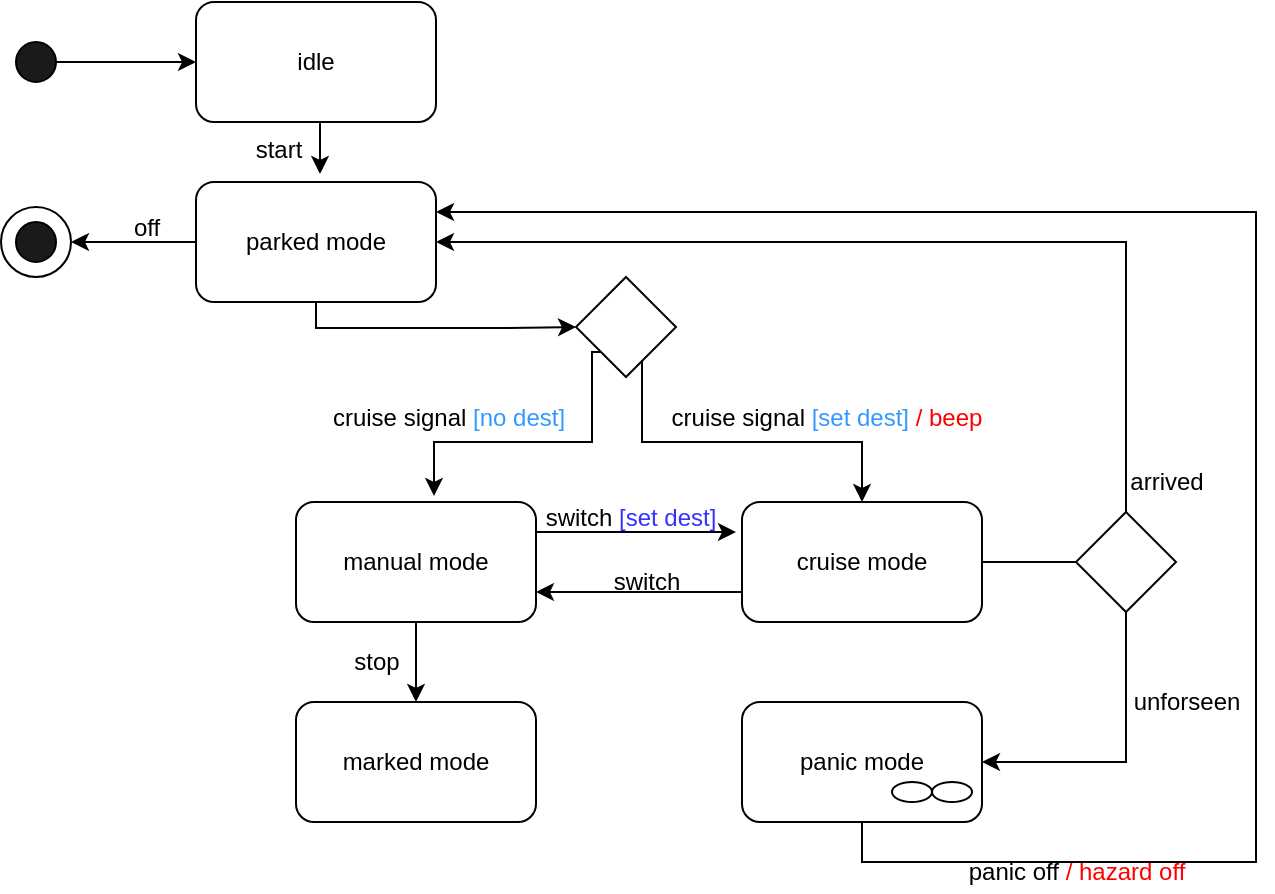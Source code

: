 <mxfile version="12.7.4" type="github">
  <diagram id="rJQalkXsSM0zu1o9MNRR" name="Page-1">
    <mxGraphModel dx="1038" dy="580" grid="1" gridSize="10" guides="1" tooltips="1" connect="1" arrows="1" fold="1" page="1" pageScale="1" pageWidth="850" pageHeight="1100" math="0" shadow="0">
      <root>
        <mxCell id="0" />
        <mxCell id="1" parent="0" />
        <mxCell id="UdCQcEMCRQz7HERftlRl-1" style="edgeStyle=orthogonalEdgeStyle;rounded=0;orthogonalLoop=1;jettySize=auto;html=1;exitX=1;exitY=0.5;exitDx=0;exitDy=0;entryX=0;entryY=0.5;entryDx=0;entryDy=0;" edge="1" parent="1" source="UdCQcEMCRQz7HERftlRl-2" target="UdCQcEMCRQz7HERftlRl-4">
          <mxGeometry relative="1" as="geometry" />
        </mxCell>
        <mxCell id="UdCQcEMCRQz7HERftlRl-2" value="" style="ellipse;whiteSpace=wrap;html=1;aspect=fixed;fillColor=#1A1A1A;" vertex="1" parent="1">
          <mxGeometry x="80" y="170" width="20" height="20" as="geometry" />
        </mxCell>
        <mxCell id="UdCQcEMCRQz7HERftlRl-3" style="edgeStyle=orthogonalEdgeStyle;rounded=0;orthogonalLoop=1;jettySize=auto;html=1;exitX=0.5;exitY=1;exitDx=0;exitDy=0;entryX=1.025;entryY=1.1;entryDx=0;entryDy=0;entryPerimeter=0;" edge="1" parent="1" source="UdCQcEMCRQz7HERftlRl-4" target="UdCQcEMCRQz7HERftlRl-26">
          <mxGeometry relative="1" as="geometry" />
        </mxCell>
        <mxCell id="UdCQcEMCRQz7HERftlRl-4" value="idle" style="rounded=1;whiteSpace=wrap;html=1;" vertex="1" parent="1">
          <mxGeometry x="170" y="150" width="120" height="60" as="geometry" />
        </mxCell>
        <mxCell id="UdCQcEMCRQz7HERftlRl-5" style="edgeStyle=orthogonalEdgeStyle;rounded=0;orthogonalLoop=1;jettySize=auto;html=1;exitX=0;exitY=0.5;exitDx=0;exitDy=0;" edge="1" parent="1" source="UdCQcEMCRQz7HERftlRl-7" target="UdCQcEMCRQz7HERftlRl-23">
          <mxGeometry relative="1" as="geometry" />
        </mxCell>
        <mxCell id="UdCQcEMCRQz7HERftlRl-6" style="edgeStyle=orthogonalEdgeStyle;rounded=0;orthogonalLoop=1;jettySize=auto;html=1;exitX=0.5;exitY=1;exitDx=0;exitDy=0;entryX=0;entryY=0.5;entryDx=0;entryDy=0;endArrow=classic;endFill=1;strokeColor=#000000;" edge="1" parent="1" source="UdCQcEMCRQz7HERftlRl-7" target="UdCQcEMCRQz7HERftlRl-19">
          <mxGeometry relative="1" as="geometry">
            <Array as="points">
              <mxPoint x="230" y="313" />
              <mxPoint x="325" y="313" />
            </Array>
          </mxGeometry>
        </mxCell>
        <mxCell id="UdCQcEMCRQz7HERftlRl-7" value="parked mode" style="rounded=1;whiteSpace=wrap;html=1;" vertex="1" parent="1">
          <mxGeometry x="170" y="240" width="120" height="60" as="geometry" />
        </mxCell>
        <mxCell id="UdCQcEMCRQz7HERftlRl-8" style="edgeStyle=orthogonalEdgeStyle;rounded=0;orthogonalLoop=1;jettySize=auto;html=1;exitX=0.5;exitY=1;exitDx=0;exitDy=0;entryX=0.5;entryY=0;entryDx=0;entryDy=0;" edge="1" parent="1" source="UdCQcEMCRQz7HERftlRl-10" target="UdCQcEMCRQz7HERftlRl-11">
          <mxGeometry relative="1" as="geometry" />
        </mxCell>
        <mxCell id="UdCQcEMCRQz7HERftlRl-9" style="edgeStyle=orthogonalEdgeStyle;rounded=0;orthogonalLoop=1;jettySize=auto;html=1;exitX=1;exitY=0.25;exitDx=0;exitDy=0;" edge="1" parent="1" source="UdCQcEMCRQz7HERftlRl-10">
          <mxGeometry relative="1" as="geometry">
            <mxPoint x="440" y="415" as="targetPoint" />
          </mxGeometry>
        </mxCell>
        <mxCell id="UdCQcEMCRQz7HERftlRl-10" value="manual mode" style="rounded=1;whiteSpace=wrap;html=1;" vertex="1" parent="1">
          <mxGeometry x="220" y="400" width="120" height="60" as="geometry" />
        </mxCell>
        <mxCell id="UdCQcEMCRQz7HERftlRl-11" value="marked mode" style="rounded=1;whiteSpace=wrap;html=1;" vertex="1" parent="1">
          <mxGeometry x="220" y="500" width="120" height="60" as="geometry" />
        </mxCell>
        <mxCell id="UdCQcEMCRQz7HERftlRl-12" style="edgeStyle=orthogonalEdgeStyle;rounded=0;orthogonalLoop=1;jettySize=auto;html=1;exitX=0;exitY=0.75;exitDx=0;exitDy=0;entryX=1;entryY=0.75;entryDx=0;entryDy=0;" edge="1" parent="1" source="UdCQcEMCRQz7HERftlRl-14" target="UdCQcEMCRQz7HERftlRl-10">
          <mxGeometry relative="1" as="geometry" />
        </mxCell>
        <mxCell id="UdCQcEMCRQz7HERftlRl-13" style="edgeStyle=orthogonalEdgeStyle;rounded=0;orthogonalLoop=1;jettySize=auto;html=1;exitX=1;exitY=0.5;exitDx=0;exitDy=0;entryX=0;entryY=0.5;entryDx=0;entryDy=0;strokeColor=#000000;endArrow=none;endFill=0;" edge="1" parent="1" source="UdCQcEMCRQz7HERftlRl-14" target="UdCQcEMCRQz7HERftlRl-22">
          <mxGeometry relative="1" as="geometry" />
        </mxCell>
        <mxCell id="UdCQcEMCRQz7HERftlRl-14" value="cruise mode" style="rounded=1;whiteSpace=wrap;html=1;" vertex="1" parent="1">
          <mxGeometry x="443" y="400" width="120" height="60" as="geometry" />
        </mxCell>
        <mxCell id="UdCQcEMCRQz7HERftlRl-15" style="edgeStyle=orthogonalEdgeStyle;rounded=0;orthogonalLoop=1;jettySize=auto;html=1;exitX=0.5;exitY=1;exitDx=0;exitDy=0;entryX=1;entryY=0.25;entryDx=0;entryDy=0;endArrow=classic;endFill=1;strokeColor=#000000;" edge="1" parent="1" source="UdCQcEMCRQz7HERftlRl-16" target="UdCQcEMCRQz7HERftlRl-7">
          <mxGeometry relative="1" as="geometry">
            <Array as="points">
              <mxPoint x="503" y="580" />
              <mxPoint x="700" y="580" />
              <mxPoint x="700" y="255" />
            </Array>
          </mxGeometry>
        </mxCell>
        <mxCell id="UdCQcEMCRQz7HERftlRl-16" value="panic mode" style="rounded=1;whiteSpace=wrap;html=1;" vertex="1" parent="1">
          <mxGeometry x="443" y="500" width="120" height="60" as="geometry" />
        </mxCell>
        <mxCell id="UdCQcEMCRQz7HERftlRl-17" style="edgeStyle=orthogonalEdgeStyle;rounded=0;orthogonalLoop=1;jettySize=auto;html=1;exitX=0;exitY=1;exitDx=0;exitDy=0;entryX=0.575;entryY=-0.05;entryDx=0;entryDy=0;entryPerimeter=0;" edge="1" parent="1" source="UdCQcEMCRQz7HERftlRl-19" target="UdCQcEMCRQz7HERftlRl-10">
          <mxGeometry relative="1" as="geometry">
            <Array as="points">
              <mxPoint x="368" y="325" />
              <mxPoint x="368" y="370" />
              <mxPoint x="289" y="370" />
            </Array>
          </mxGeometry>
        </mxCell>
        <mxCell id="UdCQcEMCRQz7HERftlRl-18" style="edgeStyle=orthogonalEdgeStyle;rounded=0;orthogonalLoop=1;jettySize=auto;html=1;exitX=1;exitY=1;exitDx=0;exitDy=0;entryX=0.5;entryY=0;entryDx=0;entryDy=0;" edge="1" parent="1" source="UdCQcEMCRQz7HERftlRl-19" target="UdCQcEMCRQz7HERftlRl-14">
          <mxGeometry relative="1" as="geometry">
            <Array as="points">
              <mxPoint x="393" y="370" />
              <mxPoint x="503" y="370" />
            </Array>
          </mxGeometry>
        </mxCell>
        <mxCell id="UdCQcEMCRQz7HERftlRl-19" value="" style="rhombus;whiteSpace=wrap;html=1;fillColor=#FFFFFF;" vertex="1" parent="1">
          <mxGeometry x="360" y="287.5" width="50" height="50" as="geometry" />
        </mxCell>
        <mxCell id="UdCQcEMCRQz7HERftlRl-20" style="edgeStyle=orthogonalEdgeStyle;rounded=0;orthogonalLoop=1;jettySize=auto;html=1;exitX=0.5;exitY=0;exitDx=0;exitDy=0;entryX=1;entryY=0.5;entryDx=0;entryDy=0;endArrow=classic;endFill=1;strokeColor=#000000;" edge="1" parent="1" source="UdCQcEMCRQz7HERftlRl-22" target="UdCQcEMCRQz7HERftlRl-7">
          <mxGeometry relative="1" as="geometry" />
        </mxCell>
        <mxCell id="UdCQcEMCRQz7HERftlRl-21" style="edgeStyle=orthogonalEdgeStyle;rounded=0;orthogonalLoop=1;jettySize=auto;html=1;exitX=0.5;exitY=1;exitDx=0;exitDy=0;entryX=1;entryY=0.5;entryDx=0;entryDy=0;endArrow=classic;endFill=1;strokeColor=#000000;" edge="1" parent="1" source="UdCQcEMCRQz7HERftlRl-22" target="UdCQcEMCRQz7HERftlRl-16">
          <mxGeometry relative="1" as="geometry" />
        </mxCell>
        <mxCell id="UdCQcEMCRQz7HERftlRl-22" value="" style="rhombus;whiteSpace=wrap;html=1;fillColor=#FFFFFF;" vertex="1" parent="1">
          <mxGeometry x="610" y="405" width="50" height="50" as="geometry" />
        </mxCell>
        <mxCell id="UdCQcEMCRQz7HERftlRl-23" value="" style="ellipse;whiteSpace=wrap;html=1;aspect=fixed;fillColor=#FFFFFF;" vertex="1" parent="1">
          <mxGeometry x="72.5" y="252.5" width="35" height="35" as="geometry" />
        </mxCell>
        <mxCell id="UdCQcEMCRQz7HERftlRl-24" value="" style="ellipse;whiteSpace=wrap;html=1;aspect=fixed;fillColor=#1A1A1A;" vertex="1" parent="1">
          <mxGeometry x="80" y="260" width="20" height="20" as="geometry" />
        </mxCell>
        <mxCell id="UdCQcEMCRQz7HERftlRl-25" value="off" style="text;html=1;align=center;verticalAlign=middle;resizable=0;points=[];autosize=1;" vertex="1" parent="1">
          <mxGeometry x="130" y="252.5" width="30" height="20" as="geometry" />
        </mxCell>
        <mxCell id="UdCQcEMCRQz7HERftlRl-26" value="start" style="text;html=1;align=center;verticalAlign=middle;resizable=0;points=[];autosize=1;" vertex="1" parent="1">
          <mxGeometry x="191" y="214" width="40" height="20" as="geometry" />
        </mxCell>
        <mxCell id="UdCQcEMCRQz7HERftlRl-27" value="" style="ellipse;whiteSpace=wrap;html=1;fillColor=#FFFFFF;" vertex="1" parent="1">
          <mxGeometry x="518" y="540" width="20" height="10" as="geometry" />
        </mxCell>
        <mxCell id="UdCQcEMCRQz7HERftlRl-28" value="" style="ellipse;whiteSpace=wrap;html=1;fillColor=#FFFFFF;" vertex="1" parent="1">
          <mxGeometry x="538" y="540" width="20" height="10" as="geometry" />
        </mxCell>
        <mxCell id="UdCQcEMCRQz7HERftlRl-29" value="cruise signal &lt;font color=&quot;#3399ff&quot;&gt;[no dest]&lt;/font&gt;" style="text;html=1;align=center;verticalAlign=middle;resizable=0;points=[];autosize=1;" vertex="1" parent="1">
          <mxGeometry x="231" y="348" width="130" height="20" as="geometry" />
        </mxCell>
        <mxCell id="UdCQcEMCRQz7HERftlRl-30" value="cruise signal &lt;font color=&quot;#3399ff&quot;&gt;[set dest] &lt;/font&gt;&lt;font color=&quot;#ff0000&quot;&gt;/ beep&lt;/font&gt;" style="text;html=1;align=center;verticalAlign=middle;resizable=0;points=[];autosize=1;" vertex="1" parent="1">
          <mxGeometry x="400" y="348" width="170" height="20" as="geometry" />
        </mxCell>
        <mxCell id="UdCQcEMCRQz7HERftlRl-31" value="stop" style="text;html=1;align=center;verticalAlign=middle;resizable=0;points=[];autosize=1;" vertex="1" parent="1">
          <mxGeometry x="240" y="470" width="40" height="20" as="geometry" />
        </mxCell>
        <mxCell id="UdCQcEMCRQz7HERftlRl-32" value="switch&lt;font color=&quot;#3333ff&quot;&gt; [set dest]&lt;/font&gt;" style="text;html=1;align=center;verticalAlign=middle;resizable=0;points=[];autosize=1;" vertex="1" parent="1">
          <mxGeometry x="337" y="398" width="100" height="20" as="geometry" />
        </mxCell>
        <mxCell id="UdCQcEMCRQz7HERftlRl-33" value="switch" style="text;html=1;align=center;verticalAlign=middle;resizable=0;points=[];autosize=1;" vertex="1" parent="1">
          <mxGeometry x="370" y="430" width="50" height="20" as="geometry" />
        </mxCell>
        <mxCell id="UdCQcEMCRQz7HERftlRl-34" value="arrived" style="text;html=1;align=center;verticalAlign=middle;resizable=0;points=[];autosize=1;" vertex="1" parent="1">
          <mxGeometry x="630" y="380" width="50" height="20" as="geometry" />
        </mxCell>
        <mxCell id="UdCQcEMCRQz7HERftlRl-35" value="unforseen" style="text;html=1;align=center;verticalAlign=middle;resizable=0;points=[];autosize=1;" vertex="1" parent="1">
          <mxGeometry x="630" y="490" width="70" height="20" as="geometry" />
        </mxCell>
        <mxCell id="UdCQcEMCRQz7HERftlRl-36" value="panic off &lt;font color=&quot;#ff0000&quot;&gt;/ hazard off&lt;/font&gt;" style="text;html=1;align=center;verticalAlign=middle;resizable=0;points=[];autosize=1;" vertex="1" parent="1">
          <mxGeometry x="550" y="575" width="120" height="20" as="geometry" />
        </mxCell>
      </root>
    </mxGraphModel>
  </diagram>
</mxfile>
